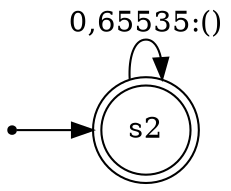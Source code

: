 
      digraph G {
        rankdir=LR;
        init [shape=point];
        node [shape = doublecircle];
        s2
        node [shape = circle];
        init -> s2;
        s2 -> s2 [label = "0,65535:()"]}